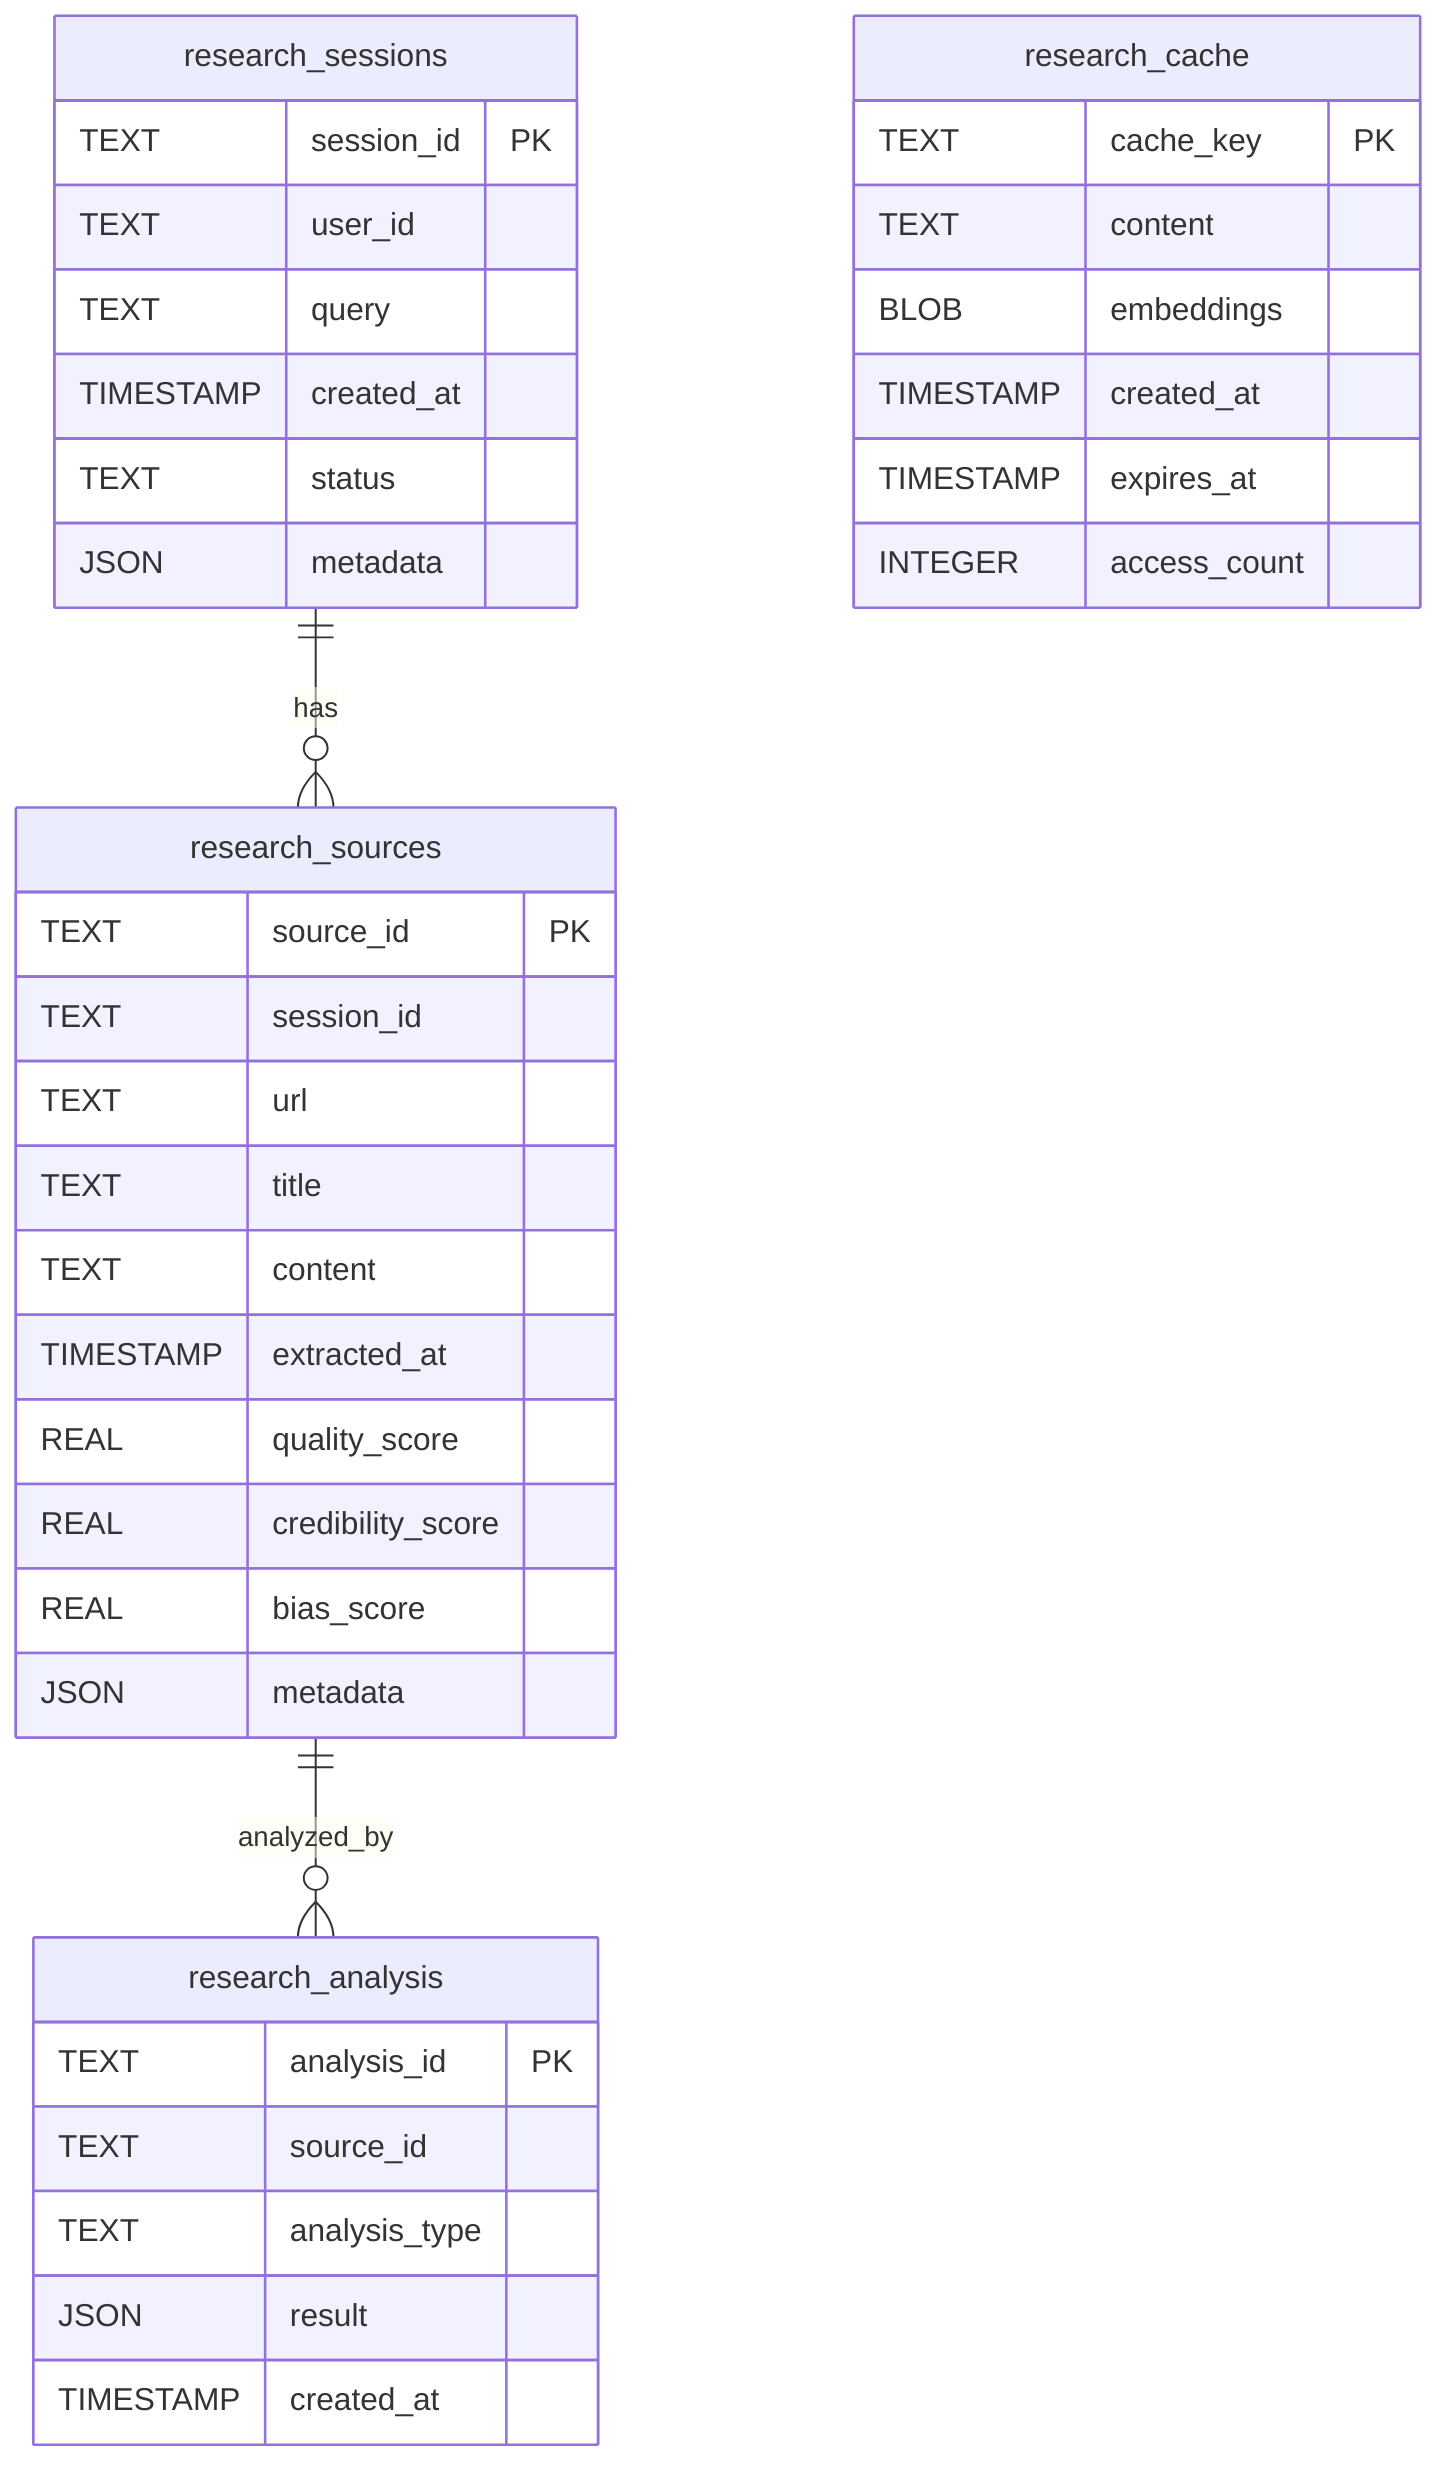 erDiagram
  research_sessions {
    TEXT session_id PK
    TEXT user_id
    TEXT query
    TIMESTAMP created_at
    TEXT status
    JSON metadata
  }
  research_sources {
    TEXT source_id PK
    TEXT session_id
    TEXT url
    TEXT title
    TEXT content
    TIMESTAMP extracted_at
    REAL quality_score
    REAL credibility_score
    REAL bias_score
    JSON metadata
  }
  research_analysis {
    TEXT analysis_id PK
    TEXT source_id
    TEXT analysis_type
    JSON result
    TIMESTAMP created_at
  }
  research_cache {
    TEXT cache_key PK
    TEXT content
    BLOB embeddings
    TIMESTAMP created_at
    TIMESTAMP expires_at
    INTEGER access_count
  }
  research_sessions ||--o{ research_sources : has
  research_sources ||--o{ research_analysis : analyzed_by